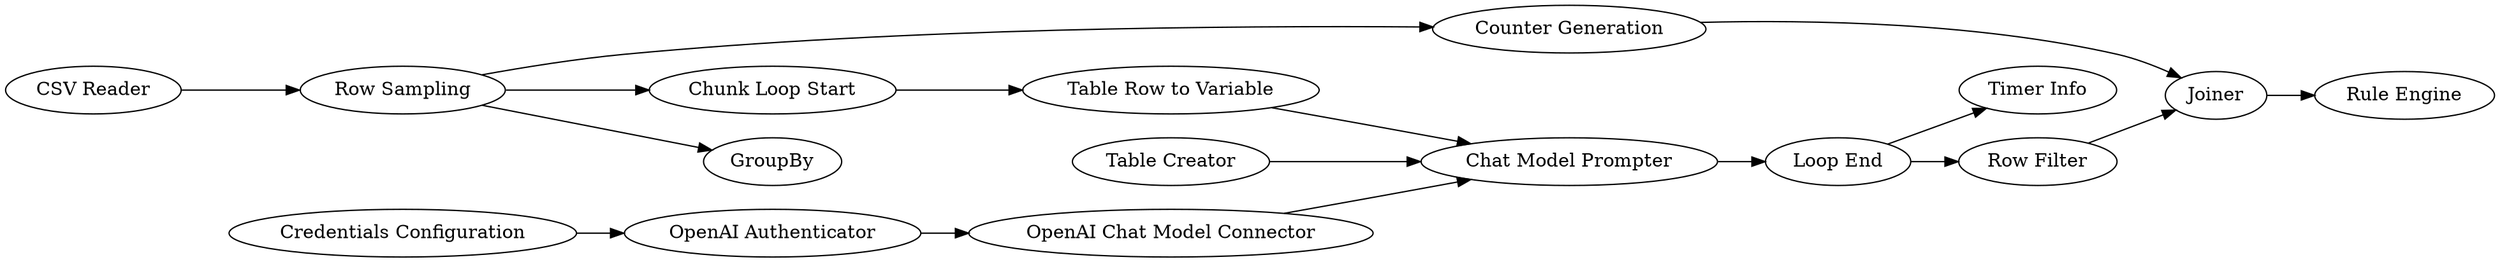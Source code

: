 digraph {
	84 -> 85
	7 -> 93
	7 -> 90
	7 -> 8
	86 -> 85
	90 -> 89
	2 -> 1
	91 -> 92
	85 -> 91
	1 -> 84
	94 -> 95
	91 -> 94
	89 -> 85
	93 -> 95
	6 -> 7
	95 -> 96
	91 [label="Loop End"]
	86 [label="Table Creator"]
	94 [label="Row Filter"]
	96 [label="Rule Engine"]
	92 [label="Timer Info"]
	1 [label="OpenAI Authenticator"]
	84 [label="OpenAI Chat Model Connector"]
	7 [label="Row Sampling"]
	90 [label="Chunk Loop Start"]
	89 [label="Table Row to Variable"]
	6 [label="CSV Reader"]
	8 [label=GroupBy]
	93 [label="Counter Generation"]
	95 [label=Joiner]
	2 [label="Credentials Configuration"]
	85 [label="Chat Model Prompter"]
	rankdir=LR
}
